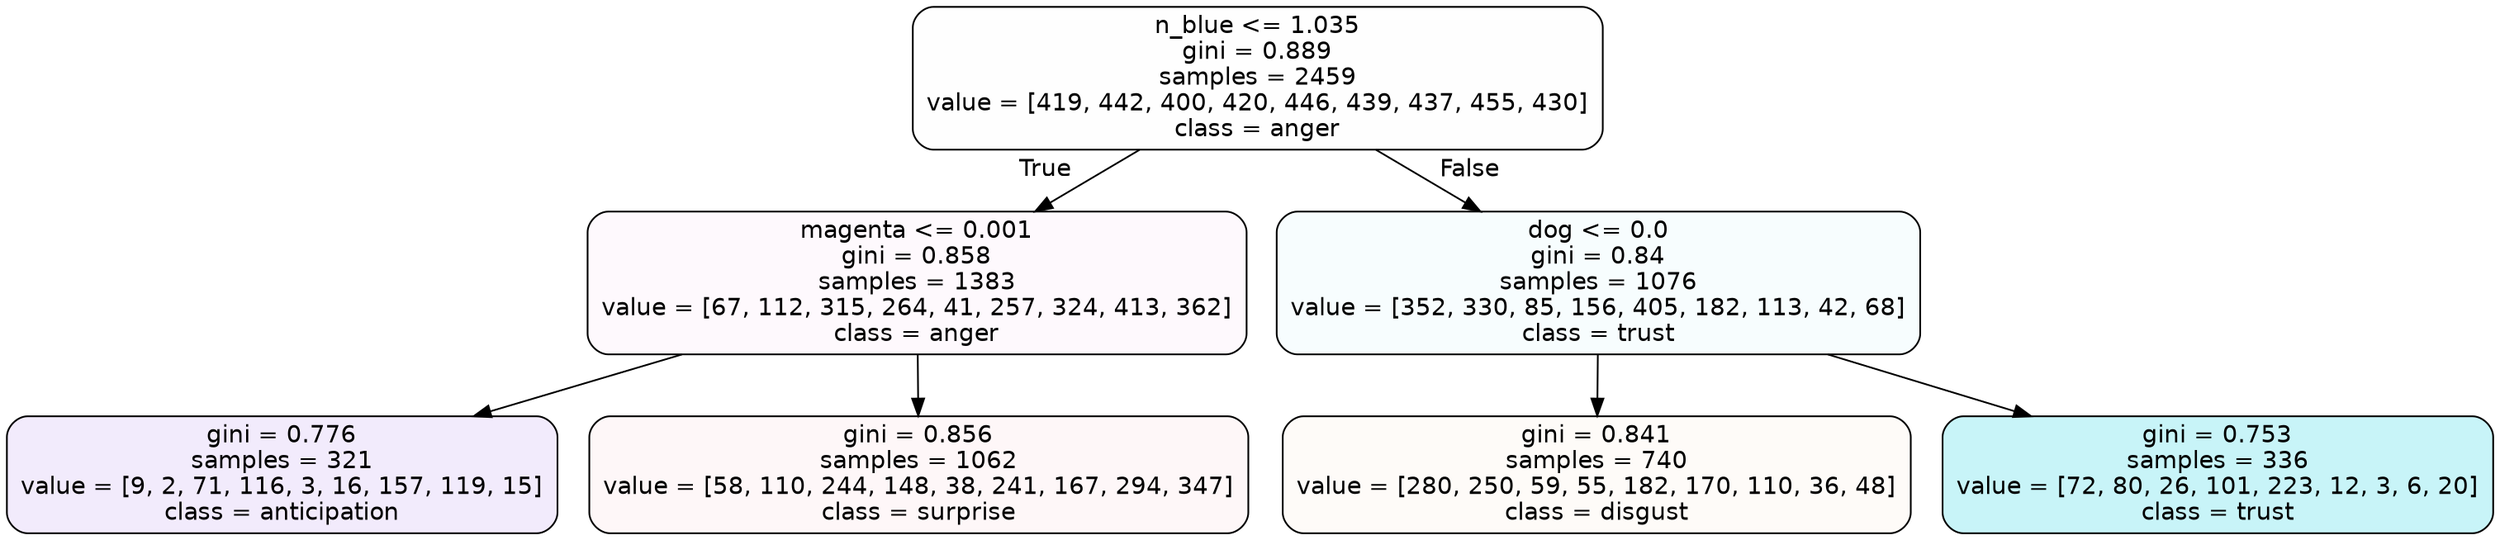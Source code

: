 digraph Tree {
node [shape=box, style="filled, rounded", color="black", fontname=helvetica] ;
edge [fontname=helvetica] ;
0 [label="n_blue <= 1.035\ngini = 0.889\nsamples = 2459\nvalue = [419, 442, 400, 420, 446, 439, 437, 455, 430]\nclass = anger", fillcolor="#e539d701"] ;
1 [label="magenta <= 0.001\ngini = 0.858\nsamples = 1383\nvalue = [67, 112, 315, 264, 41, 257, 324, 413, 362]\nclass = anger", fillcolor="#e539d707"] ;
0 -> 1 [labeldistance=2.5, labelangle=45, headlabel="True"] ;
2 [label="gini = 0.776\nsamples = 321\nvalue = [9, 2, 71, 116, 3, 16, 157, 119, 15]\nclass = anticipation", fillcolor="#8139e519"] ;
1 -> 2 ;
3 [label="gini = 0.856\nsamples = 1062\nvalue = [58, 110, 244, 148, 38, 241, 167, 294, 347]\nclass = surprise", fillcolor="#e539640a"] ;
1 -> 3 ;
4 [label="dog <= 0.0\ngini = 0.84\nsamples = 1076\nvalue = [352, 330, 85, 156, 405, 182, 113, 42, 68]\nclass = trust", fillcolor="#39d7e50a"] ;
0 -> 4 [labeldistance=2.5, labelangle=-45, headlabel="False"] ;
5 [label="gini = 0.841\nsamples = 740\nvalue = [280, 250, 59, 55, 182, 170, 110, 36, 48]\nclass = disgust", fillcolor="#e5813908"] ;
4 -> 5 ;
6 [label="gini = 0.753\nsamples = 336\nvalue = [72, 80, 26, 101, 223, 12, 3, 6, 20]\nclass = trust", fillcolor="#39d7e546"] ;
4 -> 6 ;
}